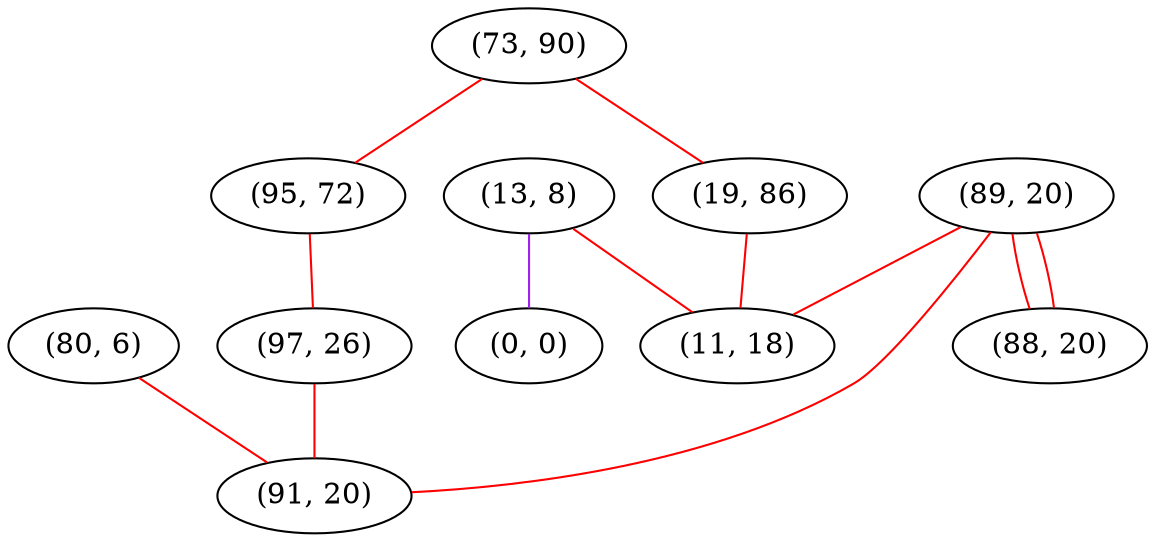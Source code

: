 graph "" {
"(73, 90)";
"(80, 6)";
"(89, 20)";
"(95, 72)";
"(13, 8)";
"(97, 26)";
"(0, 0)";
"(19, 86)";
"(91, 20)";
"(11, 18)";
"(88, 20)";
"(73, 90)" -- "(95, 72)"  [color=red, key=0, weight=1];
"(73, 90)" -- "(19, 86)"  [color=red, key=0, weight=1];
"(80, 6)" -- "(91, 20)"  [color=red, key=0, weight=1];
"(89, 20)" -- "(11, 18)"  [color=red, key=0, weight=1];
"(89, 20)" -- "(91, 20)"  [color=red, key=0, weight=1];
"(89, 20)" -- "(88, 20)"  [color=red, key=0, weight=1];
"(89, 20)" -- "(88, 20)"  [color=red, key=1, weight=1];
"(95, 72)" -- "(97, 26)"  [color=red, key=0, weight=1];
"(13, 8)" -- "(11, 18)"  [color=red, key=0, weight=1];
"(13, 8)" -- "(0, 0)"  [color=purple, key=0, weight=4];
"(97, 26)" -- "(91, 20)"  [color=red, key=0, weight=1];
"(19, 86)" -- "(11, 18)"  [color=red, key=0, weight=1];
}
